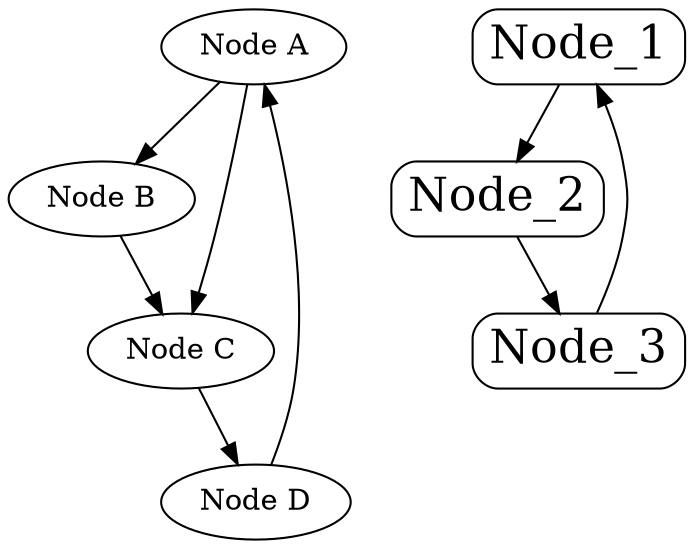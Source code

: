 digraph G {
    A [label="Node A"];
    B [label="Node B"];
    C [label="Node C"];
    D [label="Node D"];

    A -> B;
    A -> C;
    B -> C;
    C -> D;
    D -> A;

    subgraph "sub_graph" 
    {
        label="sub_graph";
        Node_1 [shape=Mrecord,fontsize=22,label="Node_1"];
        Node_2 [shape=Mrecord,fontsize=22,label="Node_2"];
        Node_3 [shape=Mrecord,fontsize=22,label="Node_3"];
        Node_1 -> Node_2 ;
        Node_2 -> Node_3 ;
        Node_3 -> Node_1 ;
    }
}